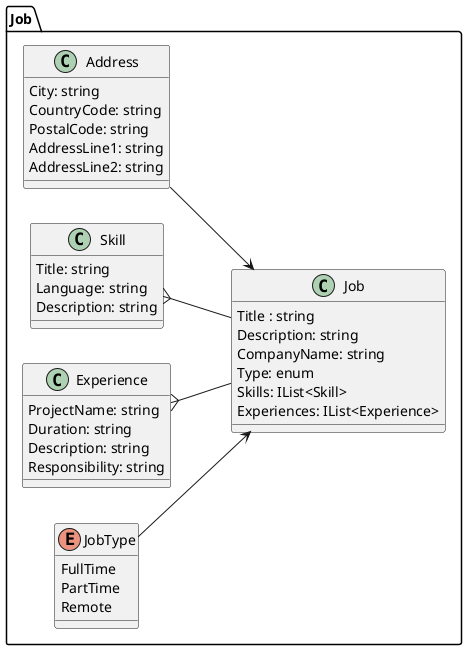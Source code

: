 # PlantUML Editor
# Authors:
# Huyen Minh Nguyen (Fresher Developer)

@startuml JobDomainModel

package Job {
    left to right direction
    class Address {
        City: string
        CountryCode: string
        PostalCode: string
        AddressLine1: string
        AddressLine2: string
    }

    Address --> Job
    
    class Skill {
        Title: string
        Language: string
        Description: string
    }

    Skill }-- Job

    class Experience {
        ProjectName: string
        Duration: string
        Description: string
        Responsibility: string
    }
    Experience }-- Job

    enum JobType {
        FullTime
        PartTime
        Remote
    }
    JobType --> Job

    class Job {
        Title : string
        Description: string
        CompanyName: string
        Type: enum
        Skills: IList<Skill>
        Experiences: IList<Experience>
    }
}
@enduml